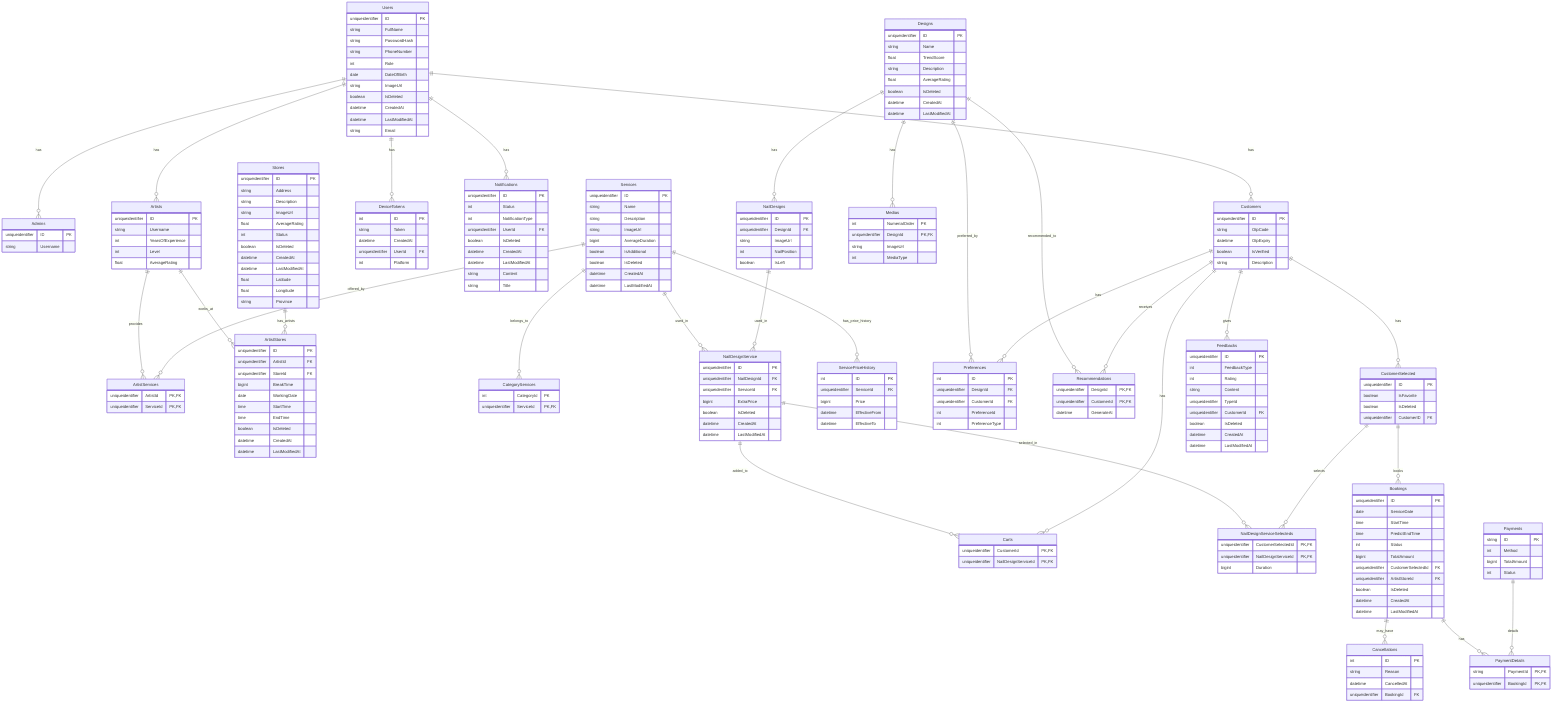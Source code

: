 erDiagram
    Users ||--o{ Admins : "has"
    Users ||--o{ Artists : "has"
    Users ||--o{ Customers : "has"
    Users ||--o{ DeviceTokens : "has"
    Users ||--o{ Notifications : "has"

    Artists ||--o{ ArtistServices : "provides"
    Artists ||--o{ ArtistStores : "works_at"

    Services ||--o{ ArtistServices : "offered_by"
    Services ||--o{ CategoryServices : "belongs_to"
    Services ||--o{ NailDesignService : "used_in"
    Services ||--o{ ServicePriceHistory : "has_price_history"

    Stores ||--o{ ArtistStores : "has_artists"

    Designs ||--o{ Medias : "has"
    Designs ||--o{ NailDesigns : "has"
    Designs ||--o{ Preferences : "preferred_by"
    Designs ||--o{ Recommendations : "recommended_to"

    NailDesigns ||--o{ NailDesignService : "used_in"
    NailDesignService ||--o{ Carts : "added_to"
    NailDesignService ||--o{ NailDesignServiceSelecteds : "selected_in"

    Customers ||--o{ Carts : "has"
    Customers ||--o{ CustomerSelected : "has"
    Customers ||--o{ Feedbacks : "gives"
    Customers ||--o{ Preferences : "has"
    Customers ||--o{ Recommendations : "receives"

    CustomerSelected ||--o{ Bookings : "books"
    CustomerSelected ||--o{ NailDesignServiceSelecteds : "selects"

    Bookings ||--o{ Cancellations : "may_have"
    Bookings ||--o{ PaymentDetails : "has"

    Payments ||--o{ PaymentDetails : "details"

    Users {
        uniqueidentifier ID PK
        string FullName
        string PasswordHash
        string PhoneNumber
        int Role
        date DateOfBirth
        string ImageUrl
        boolean IsDeleted
        datetime CreatedAt
        datetime LastModifiedAt
        string Email
    }

    Admins {
        uniqueidentifier ID PK
        string Username
    }

    Artists {
        uniqueidentifier ID PK
        string Username
        int YearsOfExperience
        int Level
        float AverageRating
    }

    Customers {
        uniqueidentifier ID PK
        string OtpCode
        datetime OtpExpiry
        boolean IsVerified
        string Description
    }

    Services {
        uniqueidentifier ID PK
        string Name
        string Description
        string ImageUrl
        bigint AverageDuration
        boolean IsAdditional
        boolean IsDeleted
        datetime CreatedAt
        datetime LastModifiedAt
    }

    Stores {
        uniqueidentifier ID PK
        string Address
        string Description
        string ImageUrl
        float AverageRating
        int Status
        boolean IsDeleted
        datetime CreatedAt
        datetime LastModifiedAt
        float Latitude
        float Longitude
        string Province
    }

    Designs {
        uniqueidentifier ID PK
        string Name
        float TrendScore
        string Description
        float AverageRating
        boolean IsDeleted
        datetime CreatedAt
        datetime LastModifiedAt
    }

    NailDesigns {
        uniqueidentifier ID PK
        uniqueidentifier DesignId FK
        string ImageUrl
        int NailPosition
        boolean IsLeft
    }

    NailDesignService {
        uniqueidentifier ID PK
        uniqueidentifier NailDesignId FK
        uniqueidentifier ServiceId FK
        bigint ExtraPrice
        boolean IsDeleted
        datetime CreatedAt
        datetime LastModifiedAt
    }

    Bookings {
        uniqueidentifier ID PK
        date ServiceDate
        time StartTime
        time PredictEndTime
        int Status
        bigint TotalAmount
        uniqueidentifier CustomerSelectedId FK
        uniqueidentifier ArtistStoreId FK
        boolean IsDeleted
        datetime CreatedAt
        datetime LastModifiedAt
    }

    Payments {
        string ID PK
        int Method
        bigint TotalAmount
        int Status
    }

    PaymentDetails {
        string PaymentId PK,FK
        uniqueidentifier BookingId PK,FK
    }

    Cancellations {
        int ID PK
        string Reason
        datetime CancelledAt
        uniqueidentifier BookingId FK
    }

    ArtistServices {
        uniqueidentifier ArtistId PK,FK
        uniqueidentifier ServiceId PK,FK
    }

    ArtistStores {
        uniqueidentifier ID PK
        uniqueidentifier ArtistId FK
        uniqueidentifier StoreId FK
        bigint BreakTime
        date WorkingDate
        time StartTime
        time EndTime
        boolean IsDeleted
        datetime CreatedAt
        datetime LastModifiedAt
    }

    Carts {
        uniqueidentifier CustomerId PK,FK
        uniqueidentifier NailDesignServiceId PK,FK
    }

    CategoryServices {
        int CategoryId PK
        uniqueidentifier ServiceId PK,FK
    }

    CustomerSelected {
        uniqueidentifier ID PK
        boolean IsFavorite
        boolean IsDeleted
        uniqueidentifier CustomerID FK
    }

    DeviceTokens {
        int ID PK
        string Token
        datetime CreatedAt
        uniqueidentifier UserId FK
        int Platform
    }

    Feedbacks {
        uniqueidentifier ID PK
        int FeedbackType
        int Rating
        string Content
        uniqueidentifier TypeId
        uniqueidentifier CustomerId FK
        boolean IsDeleted
        datetime CreatedAt
        datetime LastModifiedAt
    }

    Medias {
        int NumerialOrder PK
        uniqueidentifier DesignId PK,FK
        string ImageUrl
        int MediaType
    }

    NailDesignServiceSelecteds {
        uniqueidentifier CustomerSelectedId PK,FK
        uniqueidentifier NailDesignServiceId PK,FK
        bigint Duration
    }

    Notifications {
        uniqueidentifier ID PK
        int Status
        int NotificationType
        uniqueidentifier UserId FK
        boolean IsDeleted
        datetime CreatedAt
        datetime LastModifiedAt
        string Content
        string Title
    }

    Preferences {
        int ID PK
        uniqueidentifier DesignId FK
        uniqueidentifier CustomerId FK
        int PreferenceId
        int PreferenceType
    }

    Recommendations {
        uniqueidentifier DesignId PK,FK
        uniqueidentifier CustomerId PK,FK
        datetime GenerateAt
    }

    ServicePriceHistory {
        int ID PK
        uniqueidentifier ServiceId FK
        bigint Price
        datetime EffectiveFrom
        datetime EffectiveTo
    }